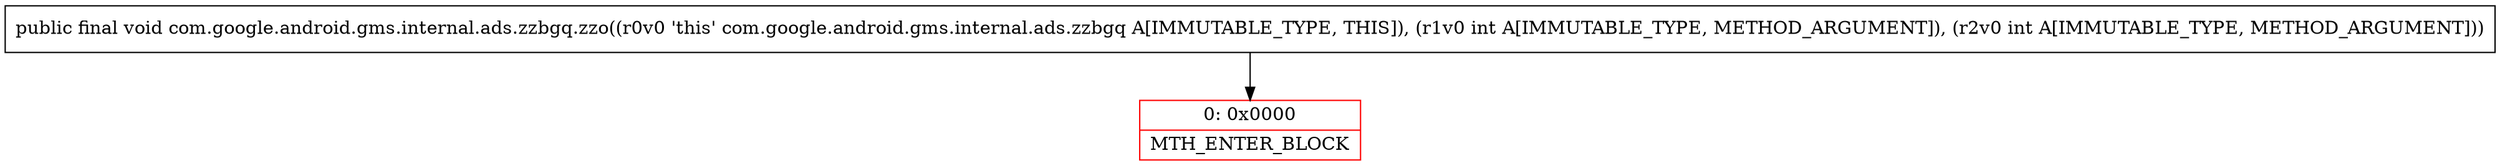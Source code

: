 digraph "CFG forcom.google.android.gms.internal.ads.zzbgq.zzo(II)V" {
subgraph cluster_Region_434062590 {
label = "R(0)";
node [shape=record,color=blue];
}
Node_0 [shape=record,color=red,label="{0\:\ 0x0000|MTH_ENTER_BLOCK\l}"];
MethodNode[shape=record,label="{public final void com.google.android.gms.internal.ads.zzbgq.zzo((r0v0 'this' com.google.android.gms.internal.ads.zzbgq A[IMMUTABLE_TYPE, THIS]), (r1v0 int A[IMMUTABLE_TYPE, METHOD_ARGUMENT]), (r2v0 int A[IMMUTABLE_TYPE, METHOD_ARGUMENT])) }"];
MethodNode -> Node_0;
}

